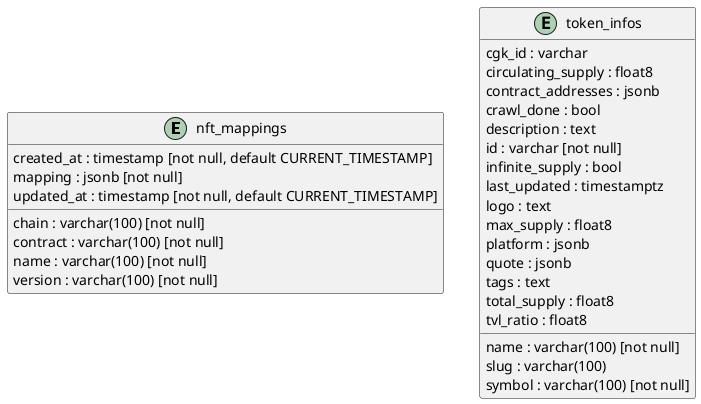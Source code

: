 @startuml
!define MASTER_COLOR #E8F4FD
!define DETAIL_COLOR #FFF2CC

entity nft_mappings {
  chain : varchar(100) [not null]
  contract : varchar(100) [not null]
  created_at : timestamp [not null, default CURRENT_TIMESTAMP]
  mapping : jsonb [not null]
  name : varchar(100) [not null]
  updated_at : timestamp [not null, default CURRENT_TIMESTAMP]
  version : varchar(100) [not null]
}

entity token_infos {
  cgk_id : varchar
  circulating_supply : float8
  contract_addresses : jsonb
  crawl_done : bool
  description : text
  id : varchar [not null]
  infinite_supply : bool
  last_updated : timestamptz
  logo : text
  max_supply : float8
  name : varchar(100) [not null]
  platform : jsonb
  quote : jsonb
  slug : varchar(100)
  symbol : varchar(100) [not null]
  tags : text
  total_supply : float8
  tvl_ratio : float8
}


@enduml
